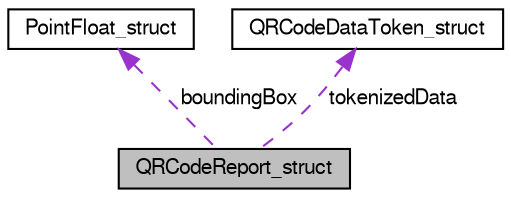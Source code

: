 digraph "QRCodeReport_struct"
{
  bgcolor="transparent";
  edge [fontname="FreeSans",fontsize="10",labelfontname="FreeSans",labelfontsize="10"];
  node [fontname="FreeSans",fontsize="10",shape=record];
  Node1 [label="QRCodeReport_struct",height=0.2,width=0.4,color="black", fillcolor="grey75", style="filled" fontcolor="black"];
  Node2 -> Node1 [dir="back",color="darkorchid3",fontsize="10",style="dashed",label=" boundingBox" ,fontname="FreeSans"];
  Node2 [label="PointFloat_struct",height=0.2,width=0.4,color="black",URL="$struct_point_float__struct.html"];
  Node3 -> Node1 [dir="back",color="darkorchid3",fontsize="10",style="dashed",label=" tokenizedData" ,fontname="FreeSans"];
  Node3 [label="QRCodeDataToken_struct",height=0.2,width=0.4,color="black",URL="$struct_q_r_code_data_token__struct.html"];
}
